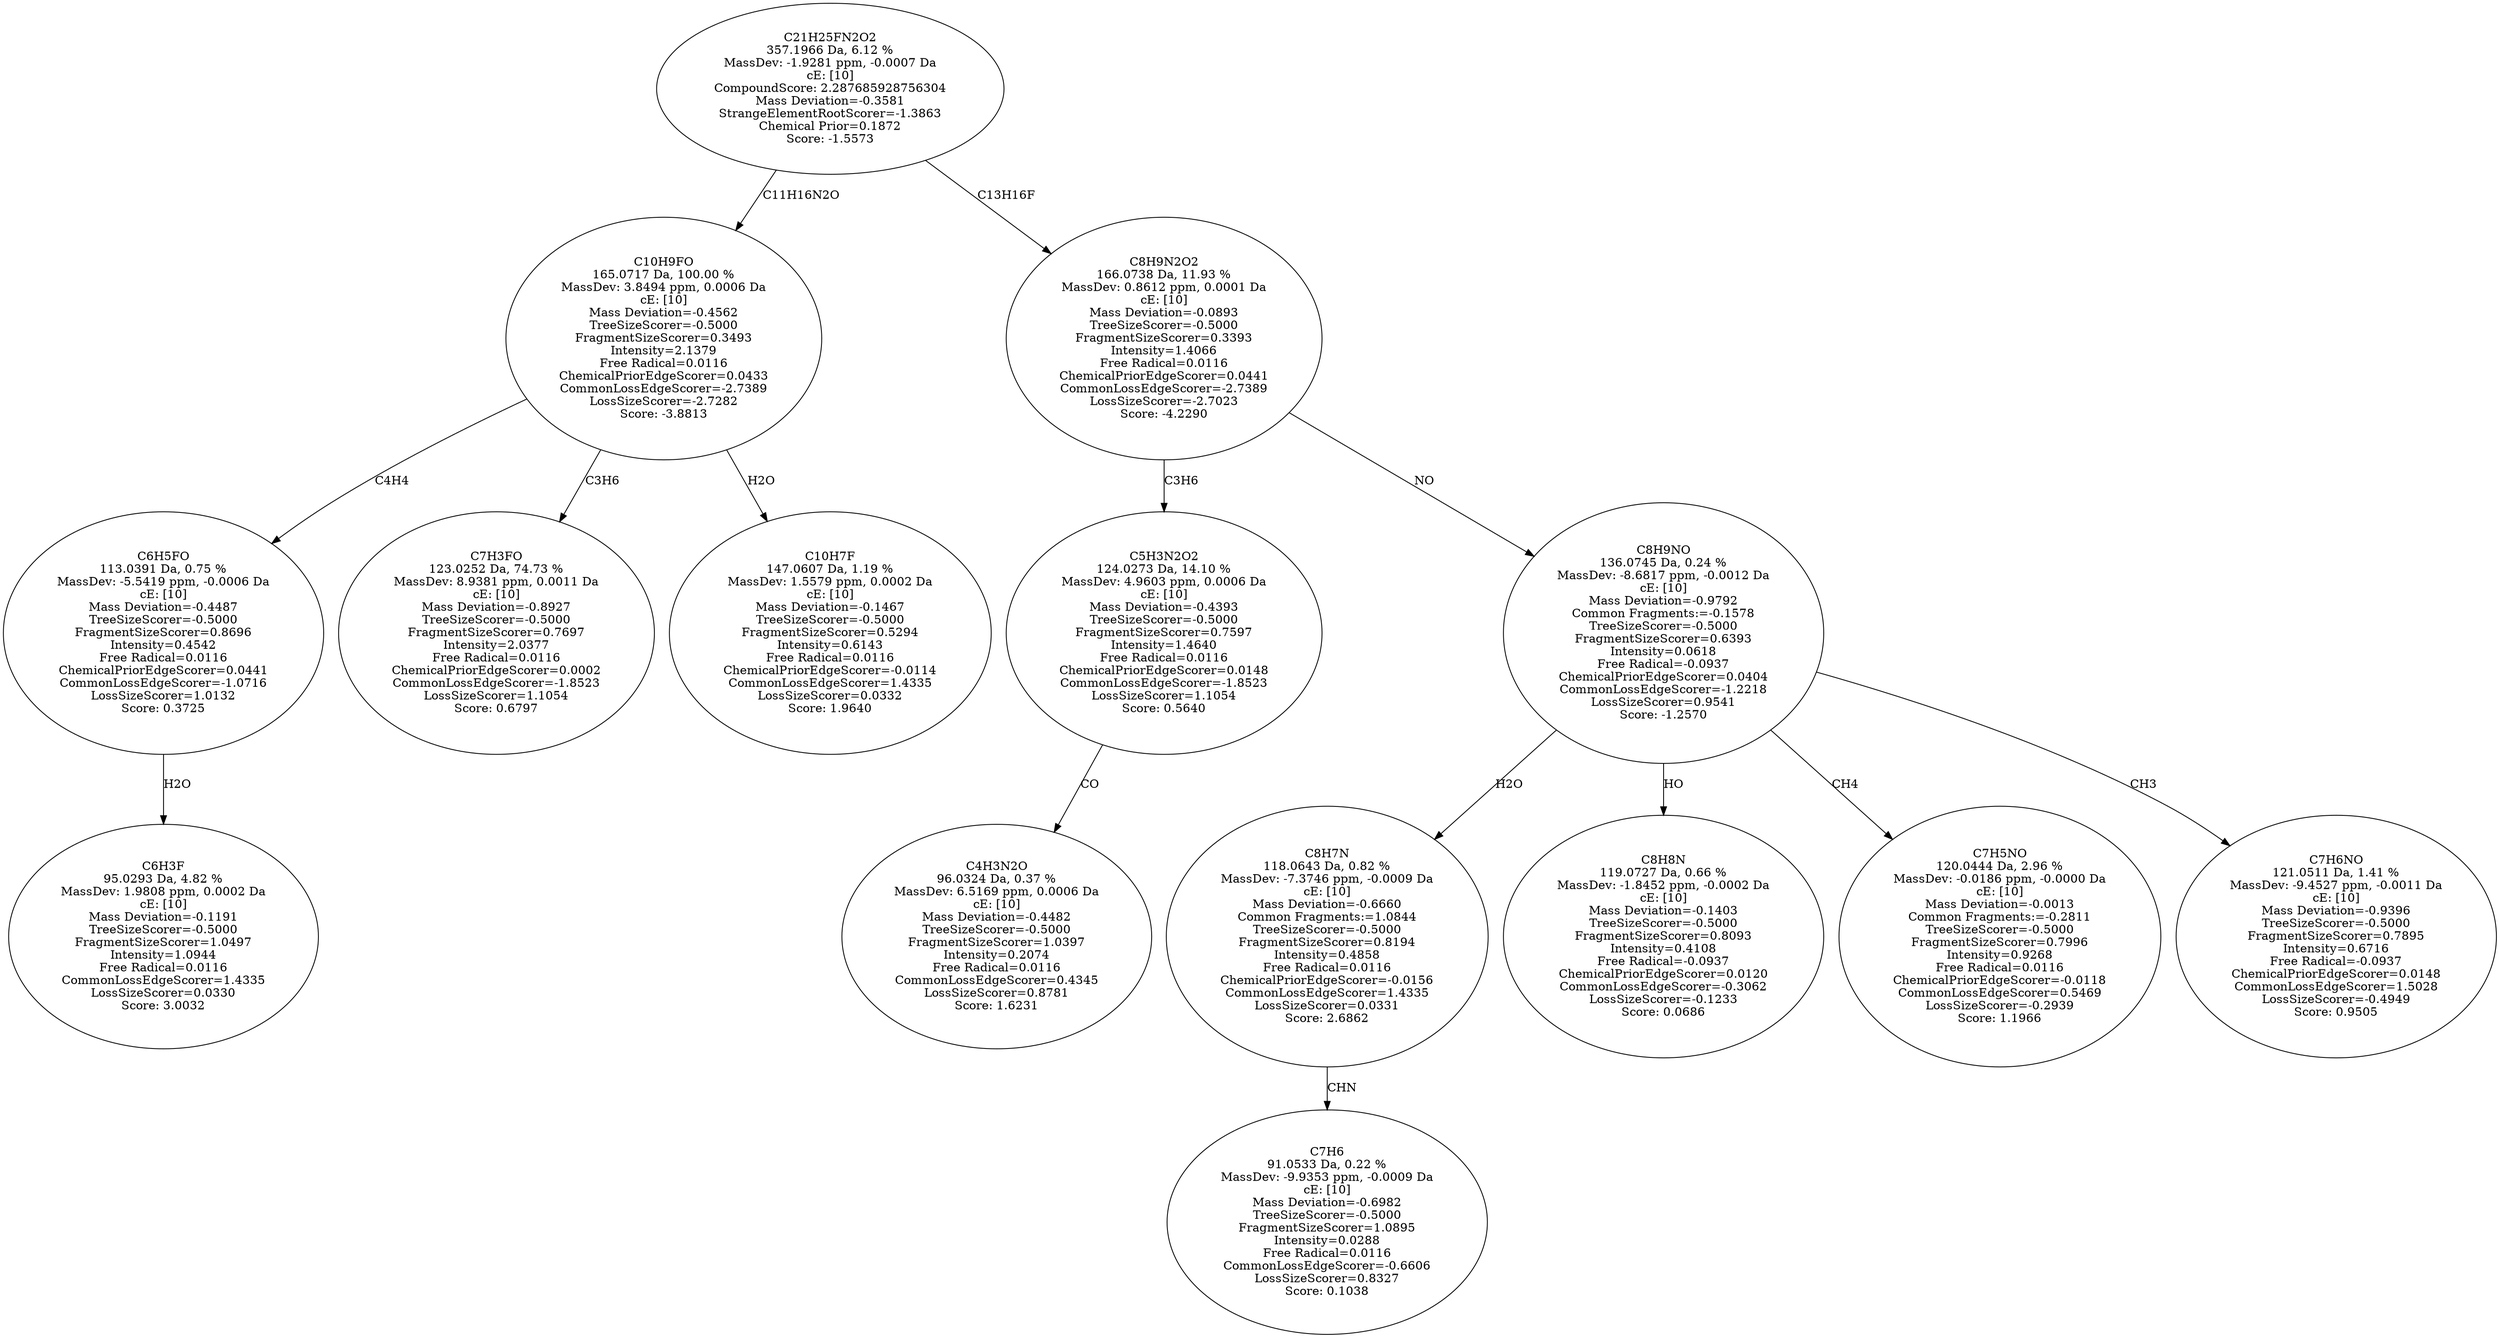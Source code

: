 strict digraph {
v1 [label="C6H3F\n95.0293 Da, 4.82 %\nMassDev: 1.9808 ppm, 0.0002 Da\ncE: [10]\nMass Deviation=-0.1191\nTreeSizeScorer=-0.5000\nFragmentSizeScorer=1.0497\nIntensity=1.0944\nFree Radical=0.0116\nCommonLossEdgeScorer=1.4335\nLossSizeScorer=0.0330\nScore: 3.0032"];
v2 [label="C6H5FO\n113.0391 Da, 0.75 %\nMassDev: -5.5419 ppm, -0.0006 Da\ncE: [10]\nMass Deviation=-0.4487\nTreeSizeScorer=-0.5000\nFragmentSizeScorer=0.8696\nIntensity=0.4542\nFree Radical=0.0116\nChemicalPriorEdgeScorer=0.0441\nCommonLossEdgeScorer=-1.0716\nLossSizeScorer=1.0132\nScore: 0.3725"];
v3 [label="C7H3FO\n123.0252 Da, 74.73 %\nMassDev: 8.9381 ppm, 0.0011 Da\ncE: [10]\nMass Deviation=-0.8927\nTreeSizeScorer=-0.5000\nFragmentSizeScorer=0.7697\nIntensity=2.0377\nFree Radical=0.0116\nChemicalPriorEdgeScorer=0.0002\nCommonLossEdgeScorer=-1.8523\nLossSizeScorer=1.1054\nScore: 0.6797"];
v4 [label="C10H7F\n147.0607 Da, 1.19 %\nMassDev: 1.5579 ppm, 0.0002 Da\ncE: [10]\nMass Deviation=-0.1467\nTreeSizeScorer=-0.5000\nFragmentSizeScorer=0.5294\nIntensity=0.6143\nFree Radical=0.0116\nChemicalPriorEdgeScorer=-0.0114\nCommonLossEdgeScorer=1.4335\nLossSizeScorer=0.0332\nScore: 1.9640"];
v5 [label="C10H9FO\n165.0717 Da, 100.00 %\nMassDev: 3.8494 ppm, 0.0006 Da\ncE: [10]\nMass Deviation=-0.4562\nTreeSizeScorer=-0.5000\nFragmentSizeScorer=0.3493\nIntensity=2.1379\nFree Radical=0.0116\nChemicalPriorEdgeScorer=0.0433\nCommonLossEdgeScorer=-2.7389\nLossSizeScorer=-2.7282\nScore: -3.8813"];
v6 [label="C4H3N2O\n96.0324 Da, 0.37 %\nMassDev: 6.5169 ppm, 0.0006 Da\ncE: [10]\nMass Deviation=-0.4482\nTreeSizeScorer=-0.5000\nFragmentSizeScorer=1.0397\nIntensity=0.2074\nFree Radical=0.0116\nCommonLossEdgeScorer=0.4345\nLossSizeScorer=0.8781\nScore: 1.6231"];
v7 [label="C5H3N2O2\n124.0273 Da, 14.10 %\nMassDev: 4.9603 ppm, 0.0006 Da\ncE: [10]\nMass Deviation=-0.4393\nTreeSizeScorer=-0.5000\nFragmentSizeScorer=0.7597\nIntensity=1.4640\nFree Radical=0.0116\nChemicalPriorEdgeScorer=0.0148\nCommonLossEdgeScorer=-1.8523\nLossSizeScorer=1.1054\nScore: 0.5640"];
v8 [label="C7H6\n91.0533 Da, 0.22 %\nMassDev: -9.9353 ppm, -0.0009 Da\ncE: [10]\nMass Deviation=-0.6982\nTreeSizeScorer=-0.5000\nFragmentSizeScorer=1.0895\nIntensity=0.0288\nFree Radical=0.0116\nCommonLossEdgeScorer=-0.6606\nLossSizeScorer=0.8327\nScore: 0.1038"];
v9 [label="C8H7N\n118.0643 Da, 0.82 %\nMassDev: -7.3746 ppm, -0.0009 Da\ncE: [10]\nMass Deviation=-0.6660\nCommon Fragments:=1.0844\nTreeSizeScorer=-0.5000\nFragmentSizeScorer=0.8194\nIntensity=0.4858\nFree Radical=0.0116\nChemicalPriorEdgeScorer=-0.0156\nCommonLossEdgeScorer=1.4335\nLossSizeScorer=0.0331\nScore: 2.6862"];
v10 [label="C8H8N\n119.0727 Da, 0.66 %\nMassDev: -1.8452 ppm, -0.0002 Da\ncE: [10]\nMass Deviation=-0.1403\nTreeSizeScorer=-0.5000\nFragmentSizeScorer=0.8093\nIntensity=0.4108\nFree Radical=-0.0937\nChemicalPriorEdgeScorer=0.0120\nCommonLossEdgeScorer=-0.3062\nLossSizeScorer=-0.1233\nScore: 0.0686"];
v11 [label="C7H5NO\n120.0444 Da, 2.96 %\nMassDev: -0.0186 ppm, -0.0000 Da\ncE: [10]\nMass Deviation=-0.0013\nCommon Fragments:=-0.2811\nTreeSizeScorer=-0.5000\nFragmentSizeScorer=0.7996\nIntensity=0.9268\nFree Radical=0.0116\nChemicalPriorEdgeScorer=-0.0118\nCommonLossEdgeScorer=0.5469\nLossSizeScorer=-0.2939\nScore: 1.1966"];
v12 [label="C7H6NO\n121.0511 Da, 1.41 %\nMassDev: -9.4527 ppm, -0.0011 Da\ncE: [10]\nMass Deviation=-0.9396\nTreeSizeScorer=-0.5000\nFragmentSizeScorer=0.7895\nIntensity=0.6716\nFree Radical=-0.0937\nChemicalPriorEdgeScorer=0.0148\nCommonLossEdgeScorer=1.5028\nLossSizeScorer=-0.4949\nScore: 0.9505"];
v13 [label="C8H9NO\n136.0745 Da, 0.24 %\nMassDev: -8.6817 ppm, -0.0012 Da\ncE: [10]\nMass Deviation=-0.9792\nCommon Fragments:=-0.1578\nTreeSizeScorer=-0.5000\nFragmentSizeScorer=0.6393\nIntensity=0.0618\nFree Radical=-0.0937\nChemicalPriorEdgeScorer=0.0404\nCommonLossEdgeScorer=-1.2218\nLossSizeScorer=0.9541\nScore: -1.2570"];
v14 [label="C8H9N2O2\n166.0738 Da, 11.93 %\nMassDev: 0.8612 ppm, 0.0001 Da\ncE: [10]\nMass Deviation=-0.0893\nTreeSizeScorer=-0.5000\nFragmentSizeScorer=0.3393\nIntensity=1.4066\nFree Radical=0.0116\nChemicalPriorEdgeScorer=0.0441\nCommonLossEdgeScorer=-2.7389\nLossSizeScorer=-2.7023\nScore: -4.2290"];
v15 [label="C21H25FN2O2\n357.1966 Da, 6.12 %\nMassDev: -1.9281 ppm, -0.0007 Da\ncE: [10]\nCompoundScore: 2.287685928756304\nMass Deviation=-0.3581\nStrangeElementRootScorer=-1.3863\nChemical Prior=0.1872\nScore: -1.5573"];
v2 -> v1 [label="H2O"];
v5 -> v2 [label="C4H4"];
v5 -> v3 [label="C3H6"];
v5 -> v4 [label="H2O"];
v15 -> v5 [label="C11H16N2O"];
v7 -> v6 [label="CO"];
v14 -> v7 [label="C3H6"];
v9 -> v8 [label="CHN"];
v13 -> v9 [label="H2O"];
v13 -> v10 [label="HO"];
v13 -> v11 [label="CH4"];
v13 -> v12 [label="CH3"];
v14 -> v13 [label="NO"];
v15 -> v14 [label="C13H16F"];
}